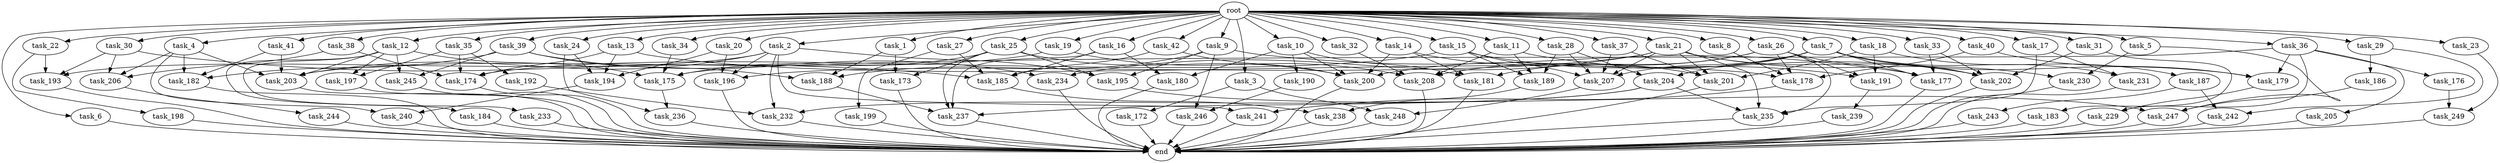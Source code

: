 digraph G {
  root [size="0.000000"];
  task_1 [size="2.048000"];
  task_2 [size="2.048000"];
  task_3 [size="2.048000"];
  task_4 [size="2.048000"];
  task_5 [size="2.048000"];
  task_6 [size="2.048000"];
  task_7 [size="2.048000"];
  task_8 [size="2.048000"];
  task_9 [size="2.048000"];
  task_10 [size="2.048000"];
  task_11 [size="2.048000"];
  task_12 [size="2.048000"];
  task_13 [size="2.048000"];
  task_14 [size="2.048000"];
  task_15 [size="2.048000"];
  task_16 [size="2.048000"];
  task_17 [size="2.048000"];
  task_18 [size="2.048000"];
  task_19 [size="2.048000"];
  task_20 [size="2.048000"];
  task_21 [size="2.048000"];
  task_22 [size="2.048000"];
  task_23 [size="2.048000"];
  task_24 [size="2.048000"];
  task_25 [size="2.048000"];
  task_26 [size="2.048000"];
  task_27 [size="2.048000"];
  task_28 [size="2.048000"];
  task_29 [size="2.048000"];
  task_30 [size="2.048000"];
  task_31 [size="2.048000"];
  task_32 [size="2.048000"];
  task_33 [size="2.048000"];
  task_34 [size="2.048000"];
  task_35 [size="2.048000"];
  task_36 [size="2.048000"];
  task_37 [size="2.048000"];
  task_38 [size="2.048000"];
  task_39 [size="2.048000"];
  task_40 [size="2.048000"];
  task_41 [size="2.048000"];
  task_42 [size="2.048000"];
  task_172 [size="841813590.016000"];
  task_173 [size="3109556322.304000"];
  task_174 [size="2697239461.888000"];
  task_175 [size="4776003633.152000"];
  task_176 [size="1391569403.904000"];
  task_177 [size="2095944040.448000"];
  task_178 [size="1889785610.240000"];
  task_179 [size="3384434229.248000"];
  task_180 [size="2817498546.176000"];
  task_181 [size="2095944040.448000"];
  task_182 [size="1992864825.344000"];
  task_183 [size="618475290.624000"];
  task_184 [size="1391569403.904000"];
  task_185 [size="4363686772.736000"];
  task_186 [size="1099511627.776000"];
  task_187 [size="618475290.624000"];
  task_188 [size="2645699854.336000"];
  task_189 [size="773094113.280000"];
  task_190 [size="1099511627.776000"];
  task_191 [size="841813590.016000"];
  task_192 [size="1717986918.400000"];
  task_193 [size="3058016714.752000"];
  task_194 [size="1597727834.112000"];
  task_195 [size="2147483648.000000"];
  task_196 [size="1133871366.144000"];
  task_197 [size="3109556322.304000"];
  task_198 [size="1391569403.904000"];
  task_199 [size="1099511627.776000"];
  task_200 [size="5531917877.248000"];
  task_201 [size="3281355014.144000"];
  task_202 [size="3264175144.960000"];
  task_203 [size="3659312136.192000"];
  task_204 [size="1992864825.344000"];
  task_205 [size="1391569403.904000"];
  task_206 [size="2508260900.864000"];
  task_207 [size="3882650435.584000"];
  task_208 [size="1752346656.768000"];
  task_229 [size="2010044694.528000"];
  task_230 [size="1047972020.224000"];
  task_231 [size="2559800508.416000"];
  task_232 [size="1546188226.560000"];
  task_233 [size="1391569403.904000"];
  task_234 [size="1529008357.376000"];
  task_235 [size="2267742732.288000"];
  task_236 [size="2491081031.680000"];
  task_237 [size="4707284156.416000"];
  task_238 [size="687194767.360000"];
  task_239 [size="618475290.624000"];
  task_240 [size="343597383.680000"];
  task_241 [size="893353197.568000"];
  task_242 [size="2199023255.552000"];
  task_243 [size="1099511627.776000"];
  task_244 [size="841813590.016000"];
  task_245 [size="2491081031.680000"];
  task_246 [size="1546188226.560000"];
  task_247 [size="1872605741.056000"];
  task_248 [size="1460288880.640000"];
  task_249 [size="1460288880.640000"];
  end [size="0.000000"];

  root -> task_1 [size="1.000000"];
  root -> task_2 [size="1.000000"];
  root -> task_3 [size="1.000000"];
  root -> task_4 [size="1.000000"];
  root -> task_5 [size="1.000000"];
  root -> task_6 [size="1.000000"];
  root -> task_7 [size="1.000000"];
  root -> task_8 [size="1.000000"];
  root -> task_9 [size="1.000000"];
  root -> task_10 [size="1.000000"];
  root -> task_11 [size="1.000000"];
  root -> task_12 [size="1.000000"];
  root -> task_13 [size="1.000000"];
  root -> task_14 [size="1.000000"];
  root -> task_15 [size="1.000000"];
  root -> task_16 [size="1.000000"];
  root -> task_17 [size="1.000000"];
  root -> task_18 [size="1.000000"];
  root -> task_19 [size="1.000000"];
  root -> task_20 [size="1.000000"];
  root -> task_21 [size="1.000000"];
  root -> task_22 [size="1.000000"];
  root -> task_23 [size="1.000000"];
  root -> task_24 [size="1.000000"];
  root -> task_25 [size="1.000000"];
  root -> task_26 [size="1.000000"];
  root -> task_27 [size="1.000000"];
  root -> task_28 [size="1.000000"];
  root -> task_29 [size="1.000000"];
  root -> task_30 [size="1.000000"];
  root -> task_31 [size="1.000000"];
  root -> task_32 [size="1.000000"];
  root -> task_33 [size="1.000000"];
  root -> task_34 [size="1.000000"];
  root -> task_35 [size="1.000000"];
  root -> task_36 [size="1.000000"];
  root -> task_37 [size="1.000000"];
  root -> task_38 [size="1.000000"];
  root -> task_39 [size="1.000000"];
  root -> task_40 [size="1.000000"];
  root -> task_41 [size="1.000000"];
  root -> task_42 [size="1.000000"];
  task_1 -> task_173 [size="679477248.000000"];
  task_1 -> task_188 [size="679477248.000000"];
  task_2 -> task_193 [size="134217728.000000"];
  task_2 -> task_195 [size="134217728.000000"];
  task_2 -> task_196 [size="134217728.000000"];
  task_2 -> task_203 [size="134217728.000000"];
  task_2 -> task_232 [size="134217728.000000"];
  task_2 -> task_241 [size="134217728.000000"];
  task_3 -> task_172 [size="411041792.000000"];
  task_3 -> task_248 [size="411041792.000000"];
  task_4 -> task_182 [size="134217728.000000"];
  task_4 -> task_203 [size="134217728.000000"];
  task_4 -> task_206 [size="134217728.000000"];
  task_4 -> task_240 [size="134217728.000000"];
  task_5 -> task_230 [size="301989888.000000"];
  task_5 -> task_247 [size="301989888.000000"];
  task_6 -> end [size="1.000000"];
  task_7 -> task_177 [size="838860800.000000"];
  task_7 -> task_179 [size="838860800.000000"];
  task_7 -> task_200 [size="838860800.000000"];
  task_7 -> task_202 [size="838860800.000000"];
  task_7 -> task_204 [size="838860800.000000"];
  task_7 -> task_207 [size="838860800.000000"];
  task_7 -> task_231 [size="838860800.000000"];
  task_8 -> task_178 [size="679477248.000000"];
  task_9 -> task_177 [size="75497472.000000"];
  task_9 -> task_188 [size="75497472.000000"];
  task_9 -> task_195 [size="75497472.000000"];
  task_9 -> task_246 [size="75497472.000000"];
  task_10 -> task_180 [size="536870912.000000"];
  task_10 -> task_181 [size="536870912.000000"];
  task_10 -> task_190 [size="536870912.000000"];
  task_10 -> task_200 [size="536870912.000000"];
  task_11 -> task_189 [size="209715200.000000"];
  task_11 -> task_202 [size="209715200.000000"];
  task_11 -> task_208 [size="209715200.000000"];
  task_12 -> task_175 [size="679477248.000000"];
  task_12 -> task_184 [size="679477248.000000"];
  task_12 -> task_197 [size="679477248.000000"];
  task_12 -> task_203 [size="679477248.000000"];
  task_12 -> task_233 [size="679477248.000000"];
  task_12 -> task_245 [size="679477248.000000"];
  task_13 -> task_174 [size="33554432.000000"];
  task_13 -> task_178 [size="33554432.000000"];
  task_13 -> task_194 [size="33554432.000000"];
  task_14 -> task_181 [size="411041792.000000"];
  task_14 -> task_200 [size="411041792.000000"];
  task_14 -> task_201 [size="411041792.000000"];
  task_15 -> task_174 [size="33554432.000000"];
  task_15 -> task_189 [size="33554432.000000"];
  task_15 -> task_191 [size="33554432.000000"];
  task_15 -> task_207 [size="33554432.000000"];
  task_16 -> task_180 [size="838860800.000000"];
  task_16 -> task_185 [size="838860800.000000"];
  task_16 -> task_237 [size="838860800.000000"];
  task_17 -> task_231 [size="411041792.000000"];
  task_17 -> task_235 [size="411041792.000000"];
  task_18 -> task_187 [size="301989888.000000"];
  task_18 -> task_191 [size="301989888.000000"];
  task_18 -> task_201 [size="301989888.000000"];
  task_19 -> task_203 [size="536870912.000000"];
  task_19 -> task_208 [size="536870912.000000"];
  task_20 -> task_194 [size="209715200.000000"];
  task_20 -> task_196 [size="209715200.000000"];
  task_21 -> task_196 [size="209715200.000000"];
  task_21 -> task_201 [size="209715200.000000"];
  task_21 -> task_202 [size="209715200.000000"];
  task_21 -> task_207 [size="209715200.000000"];
  task_21 -> task_230 [size="209715200.000000"];
  task_21 -> task_234 [size="209715200.000000"];
  task_21 -> task_235 [size="209715200.000000"];
  task_22 -> task_193 [size="679477248.000000"];
  task_22 -> task_198 [size="679477248.000000"];
  task_23 -> task_249 [size="301989888.000000"];
  task_24 -> task_194 [size="536870912.000000"];
  task_24 -> task_236 [size="536870912.000000"];
  task_25 -> task_173 [size="838860800.000000"];
  task_25 -> task_175 [size="838860800.000000"];
  task_25 -> task_195 [size="838860800.000000"];
  task_25 -> task_200 [size="838860800.000000"];
  task_25 -> task_237 [size="838860800.000000"];
  task_26 -> task_177 [size="75497472.000000"];
  task_26 -> task_178 [size="75497472.000000"];
  task_26 -> task_181 [size="75497472.000000"];
  task_26 -> task_191 [size="75497472.000000"];
  task_26 -> task_208 [size="75497472.000000"];
  task_26 -> task_235 [size="75497472.000000"];
  task_27 -> task_185 [size="536870912.000000"];
  task_27 -> task_199 [size="536870912.000000"];
  task_28 -> task_189 [size="134217728.000000"];
  task_28 -> task_204 [size="134217728.000000"];
  task_28 -> task_207 [size="134217728.000000"];
  task_29 -> task_186 [size="536870912.000000"];
  task_29 -> task_242 [size="536870912.000000"];
  task_30 -> task_185 [size="679477248.000000"];
  task_30 -> task_193 [size="679477248.000000"];
  task_30 -> task_206 [size="679477248.000000"];
  task_31 -> task_183 [size="301989888.000000"];
  task_31 -> task_202 [size="301989888.000000"];
  task_32 -> task_208 [size="33554432.000000"];
  task_33 -> task_177 [size="33554432.000000"];
  task_33 -> task_202 [size="33554432.000000"];
  task_34 -> task_175 [size="134217728.000000"];
  task_35 -> task_174 [size="838860800.000000"];
  task_35 -> task_192 [size="838860800.000000"];
  task_35 -> task_197 [size="838860800.000000"];
  task_36 -> task_175 [size="679477248.000000"];
  task_36 -> task_176 [size="679477248.000000"];
  task_36 -> task_179 [size="679477248.000000"];
  task_36 -> task_205 [size="679477248.000000"];
  task_36 -> task_229 [size="679477248.000000"];
  task_37 -> task_201 [size="679477248.000000"];
  task_37 -> task_207 [size="679477248.000000"];
  task_38 -> task_174 [size="411041792.000000"];
  task_38 -> task_206 [size="411041792.000000"];
  task_39 -> task_182 [size="536870912.000000"];
  task_39 -> task_188 [size="536870912.000000"];
  task_39 -> task_234 [size="536870912.000000"];
  task_39 -> task_245 [size="536870912.000000"];
  task_40 -> task_178 [size="134217728.000000"];
  task_40 -> task_179 [size="134217728.000000"];
  task_41 -> task_182 [size="301989888.000000"];
  task_41 -> task_203 [size="301989888.000000"];
  task_42 -> task_185 [size="75497472.000000"];
  task_42 -> task_200 [size="75497472.000000"];
  task_172 -> end [size="1.000000"];
  task_173 -> end [size="1.000000"];
  task_174 -> end [size="1.000000"];
  task_175 -> task_236 [size="679477248.000000"];
  task_176 -> task_249 [size="411041792.000000"];
  task_177 -> end [size="1.000000"];
  task_178 -> task_241 [size="301989888.000000"];
  task_179 -> task_229 [size="301989888.000000"];
  task_180 -> end [size="1.000000"];
  task_181 -> end [size="1.000000"];
  task_182 -> end [size="1.000000"];
  task_183 -> end [size="1.000000"];
  task_184 -> end [size="1.000000"];
  task_185 -> task_238 [size="301989888.000000"];
  task_186 -> task_247 [size="75497472.000000"];
  task_187 -> task_242 [size="536870912.000000"];
  task_187 -> task_243 [size="536870912.000000"];
  task_188 -> task_237 [size="209715200.000000"];
  task_189 -> task_238 [size="33554432.000000"];
  task_190 -> task_246 [size="679477248.000000"];
  task_191 -> task_239 [size="301989888.000000"];
  task_192 -> task_232 [size="209715200.000000"];
  task_193 -> end [size="1.000000"];
  task_194 -> task_240 [size="33554432.000000"];
  task_195 -> task_247 [size="536870912.000000"];
  task_196 -> end [size="1.000000"];
  task_197 -> end [size="1.000000"];
  task_198 -> end [size="1.000000"];
  task_199 -> end [size="1.000000"];
  task_200 -> end [size="1.000000"];
  task_201 -> end [size="1.000000"];
  task_202 -> end [size="1.000000"];
  task_203 -> end [size="1.000000"];
  task_204 -> task_232 [size="411041792.000000"];
  task_204 -> task_235 [size="411041792.000000"];
  task_204 -> task_237 [size="411041792.000000"];
  task_205 -> end [size="1.000000"];
  task_206 -> task_244 [size="411041792.000000"];
  task_207 -> task_248 [size="301989888.000000"];
  task_208 -> end [size="1.000000"];
  task_229 -> end [size="1.000000"];
  task_230 -> end [size="1.000000"];
  task_231 -> end [size="1.000000"];
  task_232 -> end [size="1.000000"];
  task_233 -> end [size="1.000000"];
  task_234 -> end [size="1.000000"];
  task_235 -> end [size="1.000000"];
  task_236 -> end [size="1.000000"];
  task_237 -> end [size="1.000000"];
  task_238 -> end [size="1.000000"];
  task_239 -> end [size="1.000000"];
  task_240 -> end [size="1.000000"];
  task_241 -> end [size="1.000000"];
  task_242 -> end [size="1.000000"];
  task_243 -> end [size="1.000000"];
  task_244 -> end [size="1.000000"];
  task_245 -> end [size="1.000000"];
  task_246 -> end [size="1.000000"];
  task_247 -> end [size="1.000000"];
  task_248 -> end [size="1.000000"];
  task_249 -> end [size="1.000000"];
}
